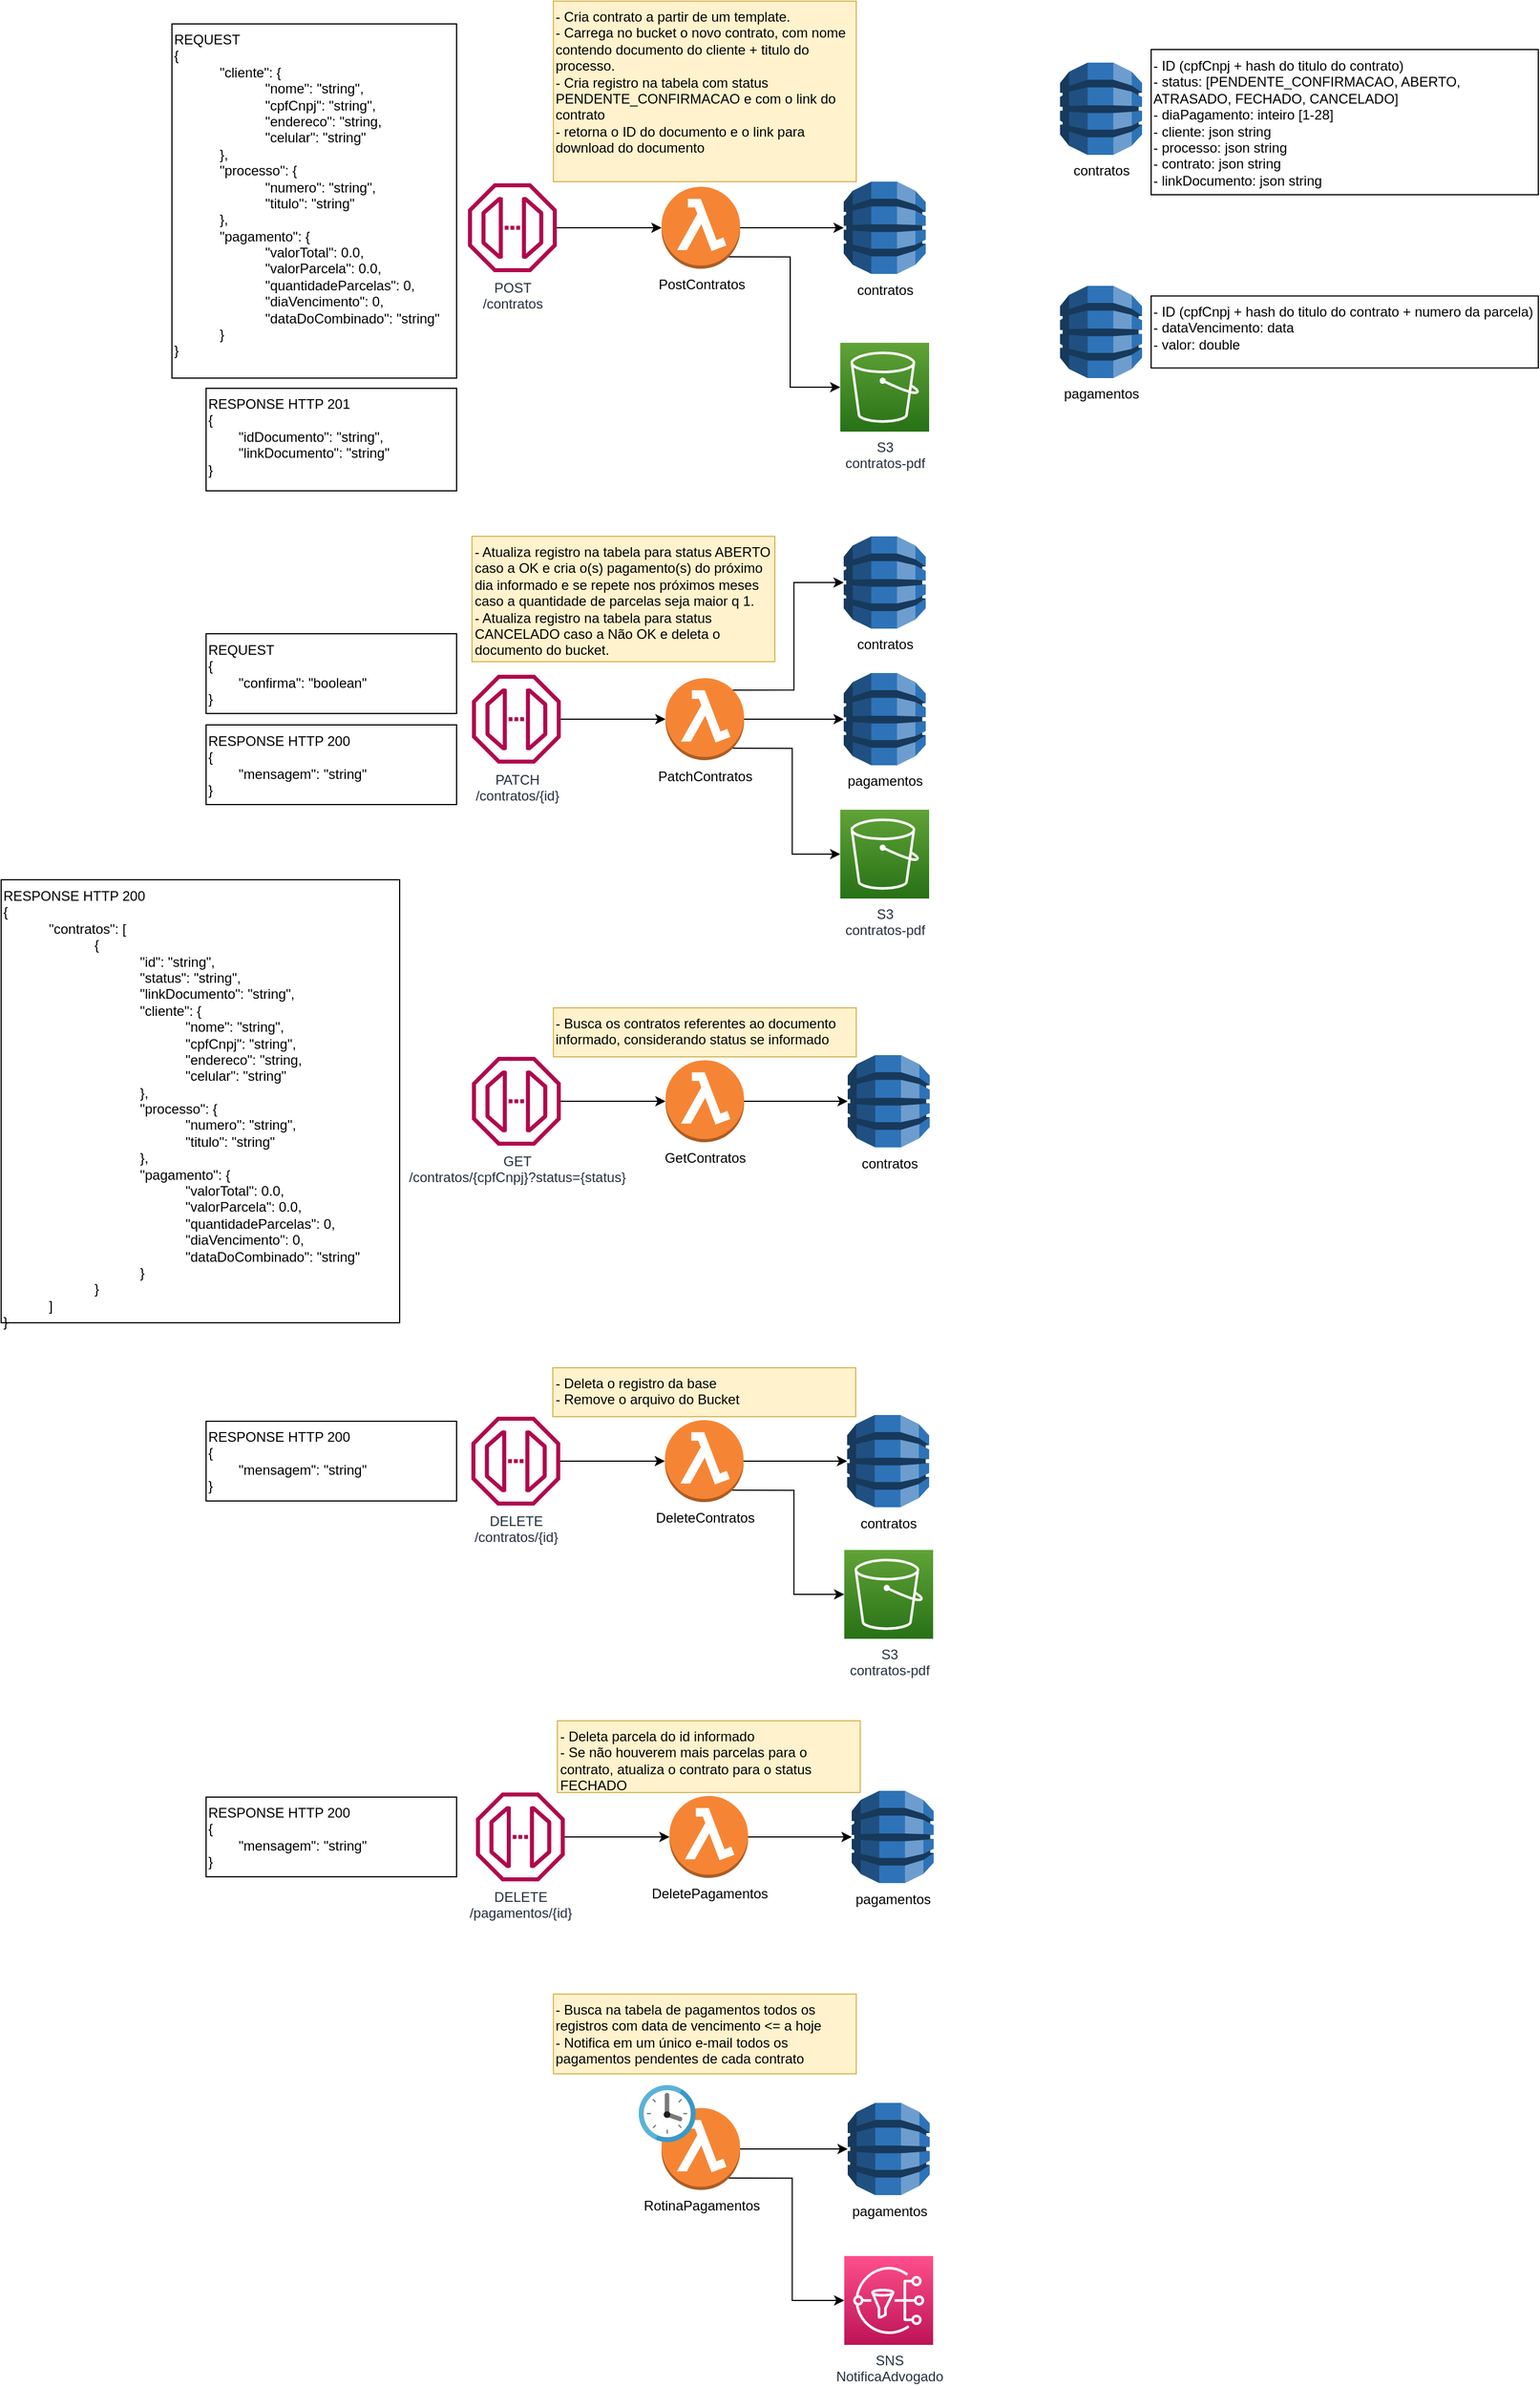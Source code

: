 <mxfile version="20.6.0" type="device"><diagram id="jhlSBFJgIuNwSkGEUQfC" name="Arquitetura"><mxGraphModel dx="2181" dy="1978" grid="1" gridSize="10" guides="1" tooltips="1" connect="1" arrows="1" fold="1" page="1" pageScale="1" pageWidth="827" pageHeight="1169" math="0" shadow="0"><root><mxCell id="0"/><mxCell id="1" parent="0"/><mxCell id="ltzRcMcCTRwKxBq_IhQP-3" style="edgeStyle=orthogonalEdgeStyle;rounded=0;orthogonalLoop=1;jettySize=auto;html=1;entryX=0;entryY=0.5;entryDx=0;entryDy=0;entryPerimeter=0;" edge="1" parent="1" source="ltzRcMcCTRwKxBq_IhQP-1" target="ltzRcMcCTRwKxBq_IhQP-2"><mxGeometry relative="1" as="geometry"/></mxCell><mxCell id="ltzRcMcCTRwKxBq_IhQP-1" value="POST&lt;br&gt;/contratos" style="sketch=0;outlineConnect=0;fontColor=#232F3E;gradientColor=none;fillColor=#B0084D;strokeColor=none;dashed=0;verticalLabelPosition=bottom;verticalAlign=top;align=center;html=1;fontSize=12;fontStyle=0;aspect=fixed;pointerEvents=1;shape=mxgraph.aws4.endpoint;" vertex="1" parent="1"><mxGeometry x="190" y="120" width="78" height="78" as="geometry"/></mxCell><mxCell id="ltzRcMcCTRwKxBq_IhQP-5" style="edgeStyle=orthogonalEdgeStyle;rounded=0;orthogonalLoop=1;jettySize=auto;html=1;exitX=1;exitY=0.5;exitDx=0;exitDy=0;exitPerimeter=0;entryX=0;entryY=0.5;entryDx=0;entryDy=0;entryPerimeter=0;" edge="1" parent="1" source="ltzRcMcCTRwKxBq_IhQP-2" target="ltzRcMcCTRwKxBq_IhQP-4"><mxGeometry relative="1" as="geometry"/></mxCell><mxCell id="ltzRcMcCTRwKxBq_IhQP-9" style="edgeStyle=orthogonalEdgeStyle;rounded=0;orthogonalLoop=1;jettySize=auto;html=1;exitX=0.855;exitY=0.855;exitDx=0;exitDy=0;exitPerimeter=0;entryX=0;entryY=0.5;entryDx=0;entryDy=0;entryPerimeter=0;" edge="1" parent="1" source="ltzRcMcCTRwKxBq_IhQP-2" target="ltzRcMcCTRwKxBq_IhQP-10"><mxGeometry relative="1" as="geometry"><mxPoint x="517" y="309.0" as="targetPoint"/></mxGeometry></mxCell><mxCell id="ltzRcMcCTRwKxBq_IhQP-2" value="PostContratos" style="outlineConnect=0;dashed=0;verticalLabelPosition=bottom;verticalAlign=top;align=center;html=1;shape=mxgraph.aws3.lambda_function;fillColor=#F58534;gradientColor=none;" vertex="1" parent="1"><mxGeometry x="360" y="123" width="69" height="72" as="geometry"/></mxCell><mxCell id="ltzRcMcCTRwKxBq_IhQP-4" value="contratos" style="outlineConnect=0;dashed=0;verticalLabelPosition=bottom;verticalAlign=top;align=center;html=1;shape=mxgraph.aws3.dynamo_db;fillColor=#2E73B8;gradientColor=none;" vertex="1" parent="1"><mxGeometry x="520" y="118.5" width="72" height="81" as="geometry"/></mxCell><mxCell id="ltzRcMcCTRwKxBq_IhQP-6" value="&lt;div&gt;REQUEST&lt;/div&gt;&lt;div&gt;{&lt;/div&gt;&lt;blockquote style=&quot;margin: 0 0 0 40px; border: none; padding: 0px;&quot;&gt;&lt;div&gt;&quot;cliente&quot;: {&lt;/div&gt;&lt;/blockquote&gt;&lt;blockquote style=&quot;margin: 0 0 0 40px; border: none; padding: 0px;&quot;&gt;&lt;blockquote style=&quot;margin: 0 0 0 40px; border: none; padding: 0px;&quot;&gt;&lt;div&gt;&quot;nome&quot;: &quot;string&quot;,&lt;/div&gt;&lt;/blockquote&gt;&lt;blockquote style=&quot;margin: 0 0 0 40px; border: none; padding: 0px;&quot;&gt;&lt;div&gt;&quot;cpfCnpj&quot;: &quot;string&quot;,&lt;/div&gt;&lt;/blockquote&gt;&lt;blockquote style=&quot;margin: 0 0 0 40px; border: none; padding: 0px;&quot;&gt;&lt;div&gt;&quot;endereco&quot;: &quot;string,&lt;/div&gt;&lt;/blockquote&gt;&lt;blockquote style=&quot;margin: 0 0 0 40px; border: none; padding: 0px;&quot;&gt;&lt;div&gt;&quot;celular&quot;: &quot;string&quot;&lt;/div&gt;&lt;/blockquote&gt;&lt;/blockquote&gt;&lt;blockquote style=&quot;margin: 0 0 0 40px; border: none; padding: 0px;&quot;&gt;&lt;div&gt;},&lt;/div&gt;&lt;div&gt;&quot;processo&quot;: {&lt;/div&gt;&lt;/blockquote&gt;&lt;blockquote style=&quot;margin: 0 0 0 40px; border: none; padding: 0px;&quot;&gt;&lt;blockquote style=&quot;margin: 0 0 0 40px; border: none; padding: 0px;&quot;&gt;&lt;div&gt;&quot;numero&quot;: &quot;string&quot;,&lt;/div&gt;&lt;/blockquote&gt;&lt;blockquote style=&quot;margin: 0 0 0 40px; border: none; padding: 0px;&quot;&gt;&lt;div&gt;&quot;titulo&quot;: &quot;string&quot;&lt;/div&gt;&lt;/blockquote&gt;&lt;/blockquote&gt;&lt;blockquote style=&quot;margin: 0 0 0 40px; border: none; padding: 0px;&quot;&gt;&lt;div&gt;},&lt;/div&gt;&lt;div&gt;&quot;pagamento&quot;: {&lt;/div&gt;&lt;/blockquote&gt;&lt;blockquote style=&quot;margin: 0 0 0 40px; border: none; padding: 0px;&quot;&gt;&lt;blockquote style=&quot;margin: 0 0 0 40px; border: none; padding: 0px;&quot;&gt;&lt;div&gt;&quot;valorTotal&quot;: 0.0,&lt;/div&gt;&lt;/blockquote&gt;&lt;blockquote style=&quot;margin: 0 0 0 40px; border: none; padding: 0px;&quot;&gt;&lt;div&gt;&quot;valorParcela&quot;: 0.0,&lt;/div&gt;&lt;/blockquote&gt;&lt;blockquote style=&quot;margin: 0 0 0 40px; border: none; padding: 0px;&quot;&gt;&lt;div&gt;&quot;quantidadeParcelas&quot;: 0,&lt;/div&gt;&lt;/blockquote&gt;&lt;blockquote style=&quot;margin: 0 0 0 40px; border: none; padding: 0px;&quot;&gt;&lt;div&gt;&quot;diaVencimento&quot;: 0,&lt;/div&gt;&lt;/blockquote&gt;&lt;blockquote style=&quot;margin: 0 0 0 40px; border: none; padding: 0px;&quot;&gt;&lt;div&gt;&quot;dataDoCombinado&quot;: &quot;string&quot;&lt;/div&gt;&lt;/blockquote&gt;&lt;/blockquote&gt;&lt;blockquote style=&quot;margin: 0 0 0 40px; border: none; padding: 0px;&quot;&gt;&lt;div&gt;}&lt;/div&gt;&lt;/blockquote&gt;&lt;div&gt;}&lt;/div&gt;" style="rounded=0;whiteSpace=wrap;html=1;align=left;verticalAlign=top;" vertex="1" parent="1"><mxGeometry x="-70" y="-20" width="250" height="311" as="geometry"/></mxCell><mxCell id="ltzRcMcCTRwKxBq_IhQP-7" value="- ID (cpfCnpj + hash do titulo do contrato)&lt;br&gt;- status: [PENDENTE_CONFIRMACAO, ABERTO, ATRASADO, FECHADO, CANCELADO]&lt;br&gt;- diaPagamento: inteiro [1-28]&lt;br&gt;- cliente: json string&lt;br&gt;- processo: json string&lt;br&gt;- contrato: json string&amp;nbsp;&lt;br&gt;- linkDocumento: json string" style="rounded=0;whiteSpace=wrap;html=1;align=left;verticalAlign=top;" vertex="1" parent="1"><mxGeometry x="790" y="2.5" width="340" height="127.5" as="geometry"/></mxCell><mxCell id="ltzRcMcCTRwKxBq_IhQP-10" value="S3&lt;br&gt;contratos-pdf" style="sketch=0;points=[[0,0,0],[0.25,0,0],[0.5,0,0],[0.75,0,0],[1,0,0],[0,1,0],[0.25,1,0],[0.5,1,0],[0.75,1,0],[1,1,0],[0,0.25,0],[0,0.5,0],[0,0.75,0],[1,0.25,0],[1,0.5,0],[1,0.75,0]];outlineConnect=0;fontColor=#232F3E;gradientColor=#60A337;gradientDirection=north;fillColor=#277116;strokeColor=#ffffff;dashed=0;verticalLabelPosition=bottom;verticalAlign=top;align=center;html=1;fontSize=12;fontStyle=0;aspect=fixed;shape=mxgraph.aws4.resourceIcon;resIcon=mxgraph.aws4.s3;" vertex="1" parent="1"><mxGeometry x="517" y="260" width="78" height="78" as="geometry"/></mxCell><mxCell id="ltzRcMcCTRwKxBq_IhQP-11" style="edgeStyle=orthogonalEdgeStyle;rounded=0;orthogonalLoop=1;jettySize=auto;html=1;entryX=0;entryY=0.5;entryDx=0;entryDy=0;entryPerimeter=0;" edge="1" parent="1" source="ltzRcMcCTRwKxBq_IhQP-12" target="ltzRcMcCTRwKxBq_IhQP-14"><mxGeometry relative="1" as="geometry"/></mxCell><mxCell id="ltzRcMcCTRwKxBq_IhQP-12" value="PATCH&lt;br&gt;/contratos/{id}" style="sketch=0;outlineConnect=0;fontColor=#232F3E;gradientColor=none;fillColor=#B0084D;strokeColor=none;dashed=0;verticalLabelPosition=bottom;verticalAlign=top;align=center;html=1;fontSize=12;fontStyle=0;aspect=fixed;pointerEvents=1;shape=mxgraph.aws4.endpoint;" vertex="1" parent="1"><mxGeometry x="193.5" y="551.5" width="78" height="78" as="geometry"/></mxCell><mxCell id="ltzRcMcCTRwKxBq_IhQP-13" style="edgeStyle=orthogonalEdgeStyle;rounded=0;orthogonalLoop=1;jettySize=auto;html=1;exitX=0.855;exitY=0.145;exitDx=0;exitDy=0;exitPerimeter=0;entryX=0;entryY=0.5;entryDx=0;entryDy=0;entryPerimeter=0;" edge="1" parent="1" source="ltzRcMcCTRwKxBq_IhQP-14" target="ltzRcMcCTRwKxBq_IhQP-15"><mxGeometry relative="1" as="geometry"/></mxCell><mxCell id="ltzRcMcCTRwKxBq_IhQP-17" style="edgeStyle=orthogonalEdgeStyle;rounded=0;orthogonalLoop=1;jettySize=auto;html=1;exitX=0.855;exitY=0.855;exitDx=0;exitDy=0;exitPerimeter=0;entryX=0;entryY=0.5;entryDx=0;entryDy=0;entryPerimeter=0;" edge="1" parent="1" source="ltzRcMcCTRwKxBq_IhQP-14" target="ltzRcMcCTRwKxBq_IhQP-16"><mxGeometry relative="1" as="geometry"/></mxCell><mxCell id="ltzRcMcCTRwKxBq_IhQP-50" style="edgeStyle=orthogonalEdgeStyle;rounded=0;orthogonalLoop=1;jettySize=auto;html=1;exitX=1;exitY=0.5;exitDx=0;exitDy=0;exitPerimeter=0;entryX=0;entryY=0.5;entryDx=0;entryDy=0;entryPerimeter=0;" edge="1" parent="1" source="ltzRcMcCTRwKxBq_IhQP-14" target="ltzRcMcCTRwKxBq_IhQP-49"><mxGeometry relative="1" as="geometry"/></mxCell><mxCell id="ltzRcMcCTRwKxBq_IhQP-14" value="PatchContratos" style="outlineConnect=0;dashed=0;verticalLabelPosition=bottom;verticalAlign=top;align=center;html=1;shape=mxgraph.aws3.lambda_function;fillColor=#F58534;gradientColor=none;" vertex="1" parent="1"><mxGeometry x="363.5" y="554.5" width="69" height="72" as="geometry"/></mxCell><mxCell id="ltzRcMcCTRwKxBq_IhQP-15" value="contratos" style="outlineConnect=0;dashed=0;verticalLabelPosition=bottom;verticalAlign=top;align=center;html=1;shape=mxgraph.aws3.dynamo_db;fillColor=#2E73B8;gradientColor=none;" vertex="1" parent="1"><mxGeometry x="520" y="430" width="72" height="81" as="geometry"/></mxCell><mxCell id="ltzRcMcCTRwKxBq_IhQP-16" value="S3&lt;br&gt;contratos-pdf" style="sketch=0;points=[[0,0,0],[0.25,0,0],[0.5,0,0],[0.75,0,0],[1,0,0],[0,1,0],[0.25,1,0],[0.5,1,0],[0.75,1,0],[1,1,0],[0,0.25,0],[0,0.5,0],[0,0.75,0],[1,0.25,0],[1,0.5,0],[1,0.75,0]];outlineConnect=0;fontColor=#232F3E;gradientColor=#60A337;gradientDirection=north;fillColor=#277116;strokeColor=#ffffff;dashed=0;verticalLabelPosition=bottom;verticalAlign=top;align=center;html=1;fontSize=12;fontStyle=0;aspect=fixed;shape=mxgraph.aws4.resourceIcon;resIcon=mxgraph.aws4.s3;" vertex="1" parent="1"><mxGeometry x="517" y="670" width="78" height="78" as="geometry"/></mxCell><mxCell id="ltzRcMcCTRwKxBq_IhQP-18" value="- Cria contrato a partir de um template.&lt;br&gt;- Carrega no bucket o novo contrato, com nome contendo documento do cliente + titulo do processo.&lt;br&gt;- Cria registro na tabela com status PENDENTE_CONFIRMACAO e com o link do contrato&lt;br&gt;- retorna o ID do documento e o link para download do documento" style="rounded=0;whiteSpace=wrap;html=1;fillColor=#fff2cc;strokeColor=#d6b656;align=left;verticalAlign=top;" vertex="1" parent="1"><mxGeometry x="265" y="-40" width="266" height="158.5" as="geometry"/></mxCell><mxCell id="ltzRcMcCTRwKxBq_IhQP-19" value="&lt;div&gt;RESPONSE HTTP 201&lt;/div&gt;&lt;div&gt;{&lt;/div&gt;&lt;div&gt;&lt;span style=&quot;white-space: pre;&quot;&gt;&#9;&lt;/span&gt;&quot;idDocumento&quot;: &quot;string&quot;,&lt;br&gt;&lt;/div&gt;&lt;div&gt;&lt;span style=&quot;white-space: pre;&quot;&gt;&#9;&lt;/span&gt;&quot;linkDocumento&quot;: &quot;string&quot;&lt;/div&gt;&lt;div&gt;}&lt;/div&gt;" style="rounded=0;whiteSpace=wrap;html=1;align=left;verticalAlign=top;" vertex="1" parent="1"><mxGeometry x="-40" y="300" width="220" height="90" as="geometry"/></mxCell><mxCell id="ltzRcMcCTRwKxBq_IhQP-20" value="contratos" style="outlineConnect=0;dashed=0;verticalLabelPosition=bottom;verticalAlign=top;align=center;html=1;shape=mxgraph.aws3.dynamo_db;fillColor=#2E73B8;gradientColor=none;" vertex="1" parent="1"><mxGeometry x="710" y="14" width="72" height="81" as="geometry"/></mxCell><mxCell id="ltzRcMcCTRwKxBq_IhQP-21" value="- Atualiza registro na tabela para status ABERTO caso a OK e cria o(s) pagamento(s) do próximo dia informado e se repete nos próximos meses caso a quantidade de parcelas seja maior q 1.&lt;br&gt;- Atualiza registro na tabela para status CANCELADO caso a Não OK e deleta o documento do bucket." style="rounded=0;whiteSpace=wrap;html=1;fillColor=#fff2cc;strokeColor=#d6b656;align=left;verticalAlign=top;" vertex="1" parent="1"><mxGeometry x="193.5" y="430" width="266" height="110" as="geometry"/></mxCell><mxCell id="ltzRcMcCTRwKxBq_IhQP-22" value="&lt;div&gt;REQUEST&lt;/div&gt;&lt;div&gt;{&lt;/div&gt;&lt;div&gt;&lt;span style=&quot;white-space: pre;&quot;&gt;&#9;&lt;/span&gt;&quot;confirma&quot;: &quot;boolean&quot;&lt;br&gt;&lt;/div&gt;&lt;div&gt;}&lt;/div&gt;" style="rounded=0;whiteSpace=wrap;html=1;align=left;verticalAlign=top;" vertex="1" parent="1"><mxGeometry x="-40" y="515.5" width="220" height="70" as="geometry"/></mxCell><mxCell id="ltzRcMcCTRwKxBq_IhQP-23" value="&lt;div&gt;RESPONSE HTTP 200&lt;/div&gt;&lt;div&gt;{&lt;/div&gt;&lt;div&gt;&lt;span style=&quot;white-space: pre;&quot;&gt;&#9;&lt;/span&gt;&quot;mensagem&quot;: &quot;string&quot;&lt;br&gt;&lt;/div&gt;&lt;div&gt;}&lt;/div&gt;" style="rounded=0;whiteSpace=wrap;html=1;align=left;verticalAlign=top;" vertex="1" parent="1"><mxGeometry x="-40" y="595.5" width="220" height="70" as="geometry"/></mxCell><mxCell id="ltzRcMcCTRwKxBq_IhQP-28" style="edgeStyle=orthogonalEdgeStyle;rounded=0;orthogonalLoop=1;jettySize=auto;html=1;exitX=1;exitY=0.5;exitDx=0;exitDy=0;exitPerimeter=0;entryX=0;entryY=0.5;entryDx=0;entryDy=0;entryPerimeter=0;" edge="1" parent="1" source="ltzRcMcCTRwKxBq_IhQP-24" target="ltzRcMcCTRwKxBq_IhQP-27"><mxGeometry relative="1" as="geometry"/></mxCell><mxCell id="ltzRcMcCTRwKxBq_IhQP-24" value="GetContratos" style="outlineConnect=0;dashed=0;verticalLabelPosition=bottom;verticalAlign=top;align=center;html=1;shape=mxgraph.aws3.lambda_function;fillColor=#F58534;gradientColor=none;" vertex="1" parent="1"><mxGeometry x="363.5" y="890" width="69" height="72" as="geometry"/></mxCell><mxCell id="ltzRcMcCTRwKxBq_IhQP-26" style="edgeStyle=orthogonalEdgeStyle;rounded=0;orthogonalLoop=1;jettySize=auto;html=1;entryX=0;entryY=0.5;entryDx=0;entryDy=0;entryPerimeter=0;" edge="1" parent="1" source="ltzRcMcCTRwKxBq_IhQP-25" target="ltzRcMcCTRwKxBq_IhQP-24"><mxGeometry relative="1" as="geometry"/></mxCell><mxCell id="ltzRcMcCTRwKxBq_IhQP-25" value="GET&lt;br&gt;/contratos/{cpfCnpj}?status={status}" style="sketch=0;outlineConnect=0;fontColor=#232F3E;gradientColor=none;fillColor=#B0084D;strokeColor=none;dashed=0;verticalLabelPosition=bottom;verticalAlign=top;align=center;html=1;fontSize=12;fontStyle=0;aspect=fixed;pointerEvents=1;shape=mxgraph.aws4.endpoint;" vertex="1" parent="1"><mxGeometry x="193.5" y="887" width="78" height="78" as="geometry"/></mxCell><mxCell id="ltzRcMcCTRwKxBq_IhQP-27" value="contratos" style="outlineConnect=0;dashed=0;verticalLabelPosition=bottom;verticalAlign=top;align=center;html=1;shape=mxgraph.aws3.dynamo_db;fillColor=#2E73B8;gradientColor=none;" vertex="1" parent="1"><mxGeometry x="523.5" y="885.5" width="72" height="81" as="geometry"/></mxCell><mxCell id="ltzRcMcCTRwKxBq_IhQP-29" value="- Busca os contratos referentes ao documento informado, considerando status se informado" style="rounded=0;whiteSpace=wrap;html=1;fillColor=#fff2cc;strokeColor=#d6b656;align=left;verticalAlign=top;" vertex="1" parent="1"><mxGeometry x="265" y="844" width="266" height="43" as="geometry"/></mxCell><mxCell id="ltzRcMcCTRwKxBq_IhQP-31" value="&lt;div&gt;RESPONSE HTTP 200&lt;/div&gt;&lt;div&gt;{&lt;/div&gt;&lt;blockquote style=&quot;margin: 0 0 0 40px; border: none; padding: 0px;&quot;&gt;&lt;div&gt;&quot;contratos&quot;: [&lt;/div&gt;&lt;/blockquote&gt;&lt;blockquote style=&quot;margin: 0 0 0 40px; border: none; padding: 0px;&quot;&gt;&lt;blockquote style=&quot;margin: 0 0 0 40px; border: none; padding: 0px;&quot;&gt;&lt;div&gt;&lt;span style=&quot;background-color: initial;&quot;&gt;{&lt;/span&gt;&lt;/div&gt;&lt;div&gt;&lt;span style=&quot;background-color: initial;&quot;&gt;&lt;span style=&quot;&quot;&gt;&lt;span style=&quot;&quot;&gt;&#9;&lt;/span&gt;    &lt;span style=&quot;white-space: pre;&quot;&gt;&#9;&amp;nbsp;&lt;/span&gt;&amp;nbsp; &amp;nbsp;&quot;id&quot;: &quot;string&quot;,&lt;/span&gt;&lt;/span&gt;&lt;/div&gt;&lt;div&gt;&lt;span style=&quot;background-color: initial;&quot;&gt;&lt;span style=&quot;&quot;&gt;&lt;span style=&quot;&quot;&gt;&#9;&lt;/span&gt;    &lt;span style=&quot;white-space: pre;&quot;&gt;&#9;&lt;/span&gt;&amp;nbsp; &amp;nbsp; &quot;status&quot;: &quot;string&quot;,&#9;&lt;/span&gt;&amp;nbsp;&lt;/span&gt;&lt;/div&gt;&lt;div&gt;&lt;span style=&quot;background-color: initial;&quot;&gt;&lt;span style=&quot;white-space: pre;&quot;&gt;&#9;&lt;/span&gt;&amp;nbsp; &amp;nbsp; &quot;linkDocumento&quot;: &quot;string&quot;,&amp;nbsp;&amp;nbsp;&amp;nbsp;&lt;br&gt;&lt;/span&gt;&lt;/div&gt;&lt;/blockquote&gt;&lt;blockquote style=&quot;margin: 0 0 0 40px; border: none; padding: 0px;&quot;&gt;&lt;blockquote style=&quot;margin: 0px 0px 0px 40px; border: none; padding: 0px;&quot;&gt;&quot;cliente&quot;: {&lt;/blockquote&gt;&lt;/blockquote&gt;&lt;blockquote style=&quot;margin: 0 0 0 40px; border: none; padding: 0px;&quot;&gt;&lt;blockquote style=&quot;margin: 0px 0px 0px 40px; border: none; padding: 0px;&quot;&gt;&lt;blockquote style=&quot;margin: 0px 0px 0px 40px; border: none; padding: 0px;&quot;&gt;&quot;nome&quot;: &quot;string&quot;,&lt;/blockquote&gt;&lt;/blockquote&gt;&lt;/blockquote&gt;&lt;blockquote style=&quot;margin: 0 0 0 40px; border: none; padding: 0px;&quot;&gt;&lt;blockquote style=&quot;margin: 0px 0px 0px 40px; border: none; padding: 0px;&quot;&gt;&lt;blockquote style=&quot;margin: 0px 0px 0px 40px; border: none; padding: 0px;&quot;&gt;&quot;cpfCnpj&quot;: &quot;string&quot;,&lt;/blockquote&gt;&lt;/blockquote&gt;&lt;/blockquote&gt;&lt;blockquote style=&quot;margin: 0 0 0 40px; border: none; padding: 0px;&quot;&gt;&lt;blockquote style=&quot;margin: 0px 0px 0px 40px; border: none; padding: 0px;&quot;&gt;&lt;blockquote style=&quot;margin: 0px 0px 0px 40px; border: none; padding: 0px;&quot;&gt;&quot;endereco&quot;: &quot;string,&lt;/blockquote&gt;&lt;/blockquote&gt;&lt;/blockquote&gt;&lt;blockquote style=&quot;margin: 0 0 0 40px; border: none; padding: 0px;&quot;&gt;&lt;blockquote style=&quot;margin: 0px 0px 0px 40px; border: none; padding: 0px;&quot;&gt;&lt;blockquote style=&quot;margin: 0px 0px 0px 40px; border: none; padding: 0px;&quot;&gt;&quot;celular&quot;: &quot;string&quot;&lt;/blockquote&gt;&lt;/blockquote&gt;&lt;/blockquote&gt;&lt;blockquote style=&quot;margin: 0 0 0 40px; border: none; padding: 0px;&quot;&gt;&lt;blockquote style=&quot;margin: 0px 0px 0px 40px; border: none; padding: 0px;&quot;&gt;&lt;div&gt;},&lt;/div&gt;&lt;/blockquote&gt;&lt;/blockquote&gt;&lt;blockquote style=&quot;margin: 0 0 0 40px; border: none; padding: 0px;&quot;&gt;&lt;blockquote style=&quot;margin: 0px 0px 0px 40px; border: none; padding: 0px;&quot;&gt;&lt;div&gt;&quot;processo&quot;: {&lt;/div&gt;&lt;/blockquote&gt;&lt;/blockquote&gt;&lt;blockquote style=&quot;margin: 0 0 0 40px; border: none; padding: 0px;&quot;&gt;&lt;blockquote style=&quot;margin: 0px 0px 0px 40px; border: none; padding: 0px;&quot;&gt;&lt;blockquote style=&quot;margin: 0px 0px 0px 40px; border: none; padding: 0px;&quot;&gt;&quot;numero&quot;: &quot;string&quot;,&lt;/blockquote&gt;&lt;/blockquote&gt;&lt;/blockquote&gt;&lt;blockquote style=&quot;margin: 0 0 0 40px; border: none; padding: 0px;&quot;&gt;&lt;blockquote style=&quot;margin: 0px 0px 0px 40px; border: none; padding: 0px;&quot;&gt;&lt;blockquote style=&quot;margin: 0px 0px 0px 40px; border: none; padding: 0px;&quot;&gt;&quot;titulo&quot;: &quot;string&quot;&lt;/blockquote&gt;&lt;/blockquote&gt;&lt;/blockquote&gt;&lt;blockquote style=&quot;margin: 0 0 0 40px; border: none; padding: 0px;&quot;&gt;&lt;blockquote style=&quot;margin: 0px 0px 0px 40px; border: none; padding: 0px;&quot;&gt;&lt;div&gt;},&lt;/div&gt;&lt;/blockquote&gt;&lt;/blockquote&gt;&lt;blockquote style=&quot;margin: 0 0 0 40px; border: none; padding: 0px;&quot;&gt;&lt;blockquote style=&quot;margin: 0px 0px 0px 40px; border: none; padding: 0px;&quot;&gt;&lt;div&gt;&quot;pagamento&quot;: {&lt;/div&gt;&lt;/blockquote&gt;&lt;/blockquote&gt;&lt;blockquote style=&quot;margin: 0 0 0 40px; border: none; padding: 0px;&quot;&gt;&lt;blockquote style=&quot;margin: 0px 0px 0px 40px; border: none; padding: 0px;&quot;&gt;&lt;blockquote style=&quot;margin: 0px 0px 0px 40px; border: none; padding: 0px;&quot;&gt;&quot;valorTotal&quot;: 0.0,&lt;/blockquote&gt;&lt;/blockquote&gt;&lt;/blockquote&gt;&lt;blockquote style=&quot;margin: 0 0 0 40px; border: none; padding: 0px;&quot;&gt;&lt;blockquote style=&quot;margin: 0px 0px 0px 40px; border: none; padding: 0px;&quot;&gt;&lt;blockquote style=&quot;margin: 0px 0px 0px 40px; border: none; padding: 0px;&quot;&gt;&quot;valorParcela&quot;: 0.0,&lt;/blockquote&gt;&lt;/blockquote&gt;&lt;/blockquote&gt;&lt;blockquote style=&quot;margin: 0 0 0 40px; border: none; padding: 0px;&quot;&gt;&lt;blockquote style=&quot;margin: 0px 0px 0px 40px; border: none; padding: 0px;&quot;&gt;&lt;blockquote style=&quot;margin: 0px 0px 0px 40px; border: none; padding: 0px;&quot;&gt;&quot;quantidadeParcelas&quot;: 0,&lt;/blockquote&gt;&lt;/blockquote&gt;&lt;/blockquote&gt;&lt;blockquote style=&quot;margin: 0 0 0 40px; border: none; padding: 0px;&quot;&gt;&lt;blockquote style=&quot;margin: 0px 0px 0px 40px; border: none; padding: 0px;&quot;&gt;&lt;blockquote style=&quot;margin: 0px 0px 0px 40px; border: none; padding: 0px;&quot;&gt;&quot;diaVencimento&quot;: 0,&lt;/blockquote&gt;&lt;/blockquote&gt;&lt;/blockquote&gt;&lt;blockquote style=&quot;margin: 0 0 0 40px; border: none; padding: 0px;&quot;&gt;&lt;blockquote style=&quot;margin: 0px 0px 0px 40px; border: none; padding: 0px;&quot;&gt;&lt;blockquote style=&quot;margin: 0px 0px 0px 40px; border: none; padding: 0px;&quot;&gt;&quot;dataDoCombinado&quot;: &quot;string&quot;&lt;/blockquote&gt;&lt;/blockquote&gt;&lt;/blockquote&gt;&lt;blockquote style=&quot;margin: 0 0 0 40px; border: none; padding: 0px;&quot;&gt;&lt;blockquote style=&quot;margin: 0px 0px 0px 40px; border: none; padding: 0px;&quot;&gt;}&lt;/blockquote&gt;&lt;/blockquote&gt;&lt;blockquote style=&quot;margin: 0 0 0 40px; border: none; padding: 0px;&quot;&gt;&lt;div&gt;}&lt;/div&gt;&lt;/blockquote&gt;&lt;/blockquote&gt;&lt;blockquote style=&quot;margin: 0 0 0 40px; border: none; padding: 0px;&quot;&gt;&lt;div&gt;]&lt;/div&gt;&lt;/blockquote&gt;&lt;div&gt;}&lt;/div&gt;" style="rounded=0;whiteSpace=wrap;html=1;align=left;verticalAlign=top;" vertex="1" parent="1"><mxGeometry x="-220" y="731.5" width="350" height="389" as="geometry"/></mxCell><mxCell id="ltzRcMcCTRwKxBq_IhQP-32" style="edgeStyle=orthogonalEdgeStyle;rounded=0;orthogonalLoop=1;jettySize=auto;html=1;exitX=1;exitY=0.5;exitDx=0;exitDy=0;exitPerimeter=0;entryX=0;entryY=0.5;entryDx=0;entryDy=0;entryPerimeter=0;" edge="1" parent="1" source="ltzRcMcCTRwKxBq_IhQP-33" target="ltzRcMcCTRwKxBq_IhQP-36"><mxGeometry relative="1" as="geometry"/></mxCell><mxCell id="ltzRcMcCTRwKxBq_IhQP-39" style="edgeStyle=orthogonalEdgeStyle;rounded=0;orthogonalLoop=1;jettySize=auto;html=1;exitX=0.855;exitY=0.855;exitDx=0;exitDy=0;exitPerimeter=0;entryX=0;entryY=0.5;entryDx=0;entryDy=0;entryPerimeter=0;" edge="1" parent="1" source="ltzRcMcCTRwKxBq_IhQP-33" target="ltzRcMcCTRwKxBq_IhQP-38"><mxGeometry relative="1" as="geometry"/></mxCell><mxCell id="ltzRcMcCTRwKxBq_IhQP-33" value="DeleteContratos" style="outlineConnect=0;dashed=0;verticalLabelPosition=bottom;verticalAlign=top;align=center;html=1;shape=mxgraph.aws3.lambda_function;fillColor=#F58534;gradientColor=none;" vertex="1" parent="1"><mxGeometry x="363" y="1206" width="69" height="72" as="geometry"/></mxCell><mxCell id="ltzRcMcCTRwKxBq_IhQP-34" style="edgeStyle=orthogonalEdgeStyle;rounded=0;orthogonalLoop=1;jettySize=auto;html=1;entryX=0;entryY=0.5;entryDx=0;entryDy=0;entryPerimeter=0;" edge="1" parent="1" source="ltzRcMcCTRwKxBq_IhQP-35" target="ltzRcMcCTRwKxBq_IhQP-33"><mxGeometry relative="1" as="geometry"/></mxCell><mxCell id="ltzRcMcCTRwKxBq_IhQP-35" value="DELETE&lt;br&gt;/contratos/{id}" style="sketch=0;outlineConnect=0;fontColor=#232F3E;gradientColor=none;fillColor=#B0084D;strokeColor=none;dashed=0;verticalLabelPosition=bottom;verticalAlign=top;align=center;html=1;fontSize=12;fontStyle=0;aspect=fixed;pointerEvents=1;shape=mxgraph.aws4.endpoint;" vertex="1" parent="1"><mxGeometry x="193" y="1203" width="78" height="78" as="geometry"/></mxCell><mxCell id="ltzRcMcCTRwKxBq_IhQP-36" value="contratos" style="outlineConnect=0;dashed=0;verticalLabelPosition=bottom;verticalAlign=top;align=center;html=1;shape=mxgraph.aws3.dynamo_db;fillColor=#2E73B8;gradientColor=none;" vertex="1" parent="1"><mxGeometry x="523" y="1201.5" width="72" height="81" as="geometry"/></mxCell><mxCell id="ltzRcMcCTRwKxBq_IhQP-37" value="- Deleta o registro da base&lt;br&gt;- Remove o arquivo do Bucket" style="rounded=0;whiteSpace=wrap;html=1;fillColor=#fff2cc;strokeColor=#d6b656;align=left;verticalAlign=top;" vertex="1" parent="1"><mxGeometry x="264.5" y="1160" width="266" height="43" as="geometry"/></mxCell><mxCell id="ltzRcMcCTRwKxBq_IhQP-38" value="S3&lt;br&gt;contratos-pdf" style="sketch=0;points=[[0,0,0],[0.25,0,0],[0.5,0,0],[0.75,0,0],[1,0,0],[0,1,0],[0.25,1,0],[0.5,1,0],[0.75,1,0],[1,1,0],[0,0.25,0],[0,0.5,0],[0,0.75,0],[1,0.25,0],[1,0.5,0],[1,0.75,0]];outlineConnect=0;fontColor=#232F3E;gradientColor=#60A337;gradientDirection=north;fillColor=#277116;strokeColor=#ffffff;dashed=0;verticalLabelPosition=bottom;verticalAlign=top;align=center;html=1;fontSize=12;fontStyle=0;aspect=fixed;shape=mxgraph.aws4.resourceIcon;resIcon=mxgraph.aws4.s3;" vertex="1" parent="1"><mxGeometry x="520.5" y="1320" width="78" height="78" as="geometry"/></mxCell><mxCell id="ltzRcMcCTRwKxBq_IhQP-40" value="&lt;div&gt;RESPONSE HTTP 200&lt;/div&gt;&lt;div&gt;{&lt;/div&gt;&lt;div&gt;&lt;span style=&quot;white-space: pre;&quot;&gt;&#9;&lt;/span&gt;&quot;mensagem&quot;: &quot;string&quot;&lt;br&gt;&lt;/div&gt;&lt;div&gt;}&lt;/div&gt;" style="rounded=0;whiteSpace=wrap;html=1;align=left;verticalAlign=top;" vertex="1" parent="1"><mxGeometry x="-40" y="1207" width="220" height="70" as="geometry"/></mxCell><mxCell id="ltzRcMcCTRwKxBq_IhQP-44" style="edgeStyle=orthogonalEdgeStyle;rounded=0;orthogonalLoop=1;jettySize=auto;html=1;exitX=1;exitY=0.5;exitDx=0;exitDy=0;exitPerimeter=0;entryX=0;entryY=0.5;entryDx=0;entryDy=0;entryPerimeter=0;" edge="1" parent="1" source="ltzRcMcCTRwKxBq_IhQP-41" target="ltzRcMcCTRwKxBq_IhQP-43"><mxGeometry relative="1" as="geometry"/></mxCell><mxCell id="ltzRcMcCTRwKxBq_IhQP-48" style="edgeStyle=orthogonalEdgeStyle;rounded=0;orthogonalLoop=1;jettySize=auto;html=1;exitX=0.855;exitY=0.855;exitDx=0;exitDy=0;exitPerimeter=0;entryX=0;entryY=0.5;entryDx=0;entryDy=0;entryPerimeter=0;" edge="1" parent="1" source="ltzRcMcCTRwKxBq_IhQP-41" target="ltzRcMcCTRwKxBq_IhQP-47"><mxGeometry relative="1" as="geometry"/></mxCell><mxCell id="ltzRcMcCTRwKxBq_IhQP-41" value="RotinaPagamentos" style="outlineConnect=0;dashed=0;verticalLabelPosition=bottom;verticalAlign=top;align=center;html=1;shape=mxgraph.aws3.lambda_function;fillColor=#F58534;gradientColor=none;" vertex="1" parent="1"><mxGeometry x="360" y="1810" width="69" height="72" as="geometry"/></mxCell><mxCell id="ltzRcMcCTRwKxBq_IhQP-42" value="" style="sketch=0;aspect=fixed;html=1;points=[];align=center;image;fontSize=12;image=img/lib/mscae/Clock.svg;" vertex="1" parent="1"><mxGeometry x="340" y="1790" width="50" height="50" as="geometry"/></mxCell><mxCell id="ltzRcMcCTRwKxBq_IhQP-43" value="pagamentos" style="outlineConnect=0;dashed=0;verticalLabelPosition=bottom;verticalAlign=top;align=center;html=1;shape=mxgraph.aws3.dynamo_db;fillColor=#2E73B8;gradientColor=none;" vertex="1" parent="1"><mxGeometry x="523.5" y="1805.5" width="72" height="81" as="geometry"/></mxCell><mxCell id="ltzRcMcCTRwKxBq_IhQP-45" value="- Busca na tabela de pagamentos todos os registros com data de vencimento &amp;lt;= a hoje&lt;br&gt;- Notifica em um único e-mail todos os pagamentos pendentes de cada contrato" style="rounded=0;whiteSpace=wrap;html=1;fillColor=#fff2cc;strokeColor=#d6b656;align=left;verticalAlign=top;" vertex="1" parent="1"><mxGeometry x="265" y="1710" width="266" height="70" as="geometry"/></mxCell><mxCell id="ltzRcMcCTRwKxBq_IhQP-47" value="SNS&lt;br&gt;NotificaAdvogado" style="sketch=0;points=[[0,0,0],[0.25,0,0],[0.5,0,0],[0.75,0,0],[1,0,0],[0,1,0],[0.25,1,0],[0.5,1,0],[0.75,1,0],[1,1,0],[0,0.25,0],[0,0.5,0],[0,0.75,0],[1,0.25,0],[1,0.5,0],[1,0.75,0]];outlineConnect=0;fontColor=#232F3E;gradientColor=#FF4F8B;gradientDirection=north;fillColor=#BC1356;strokeColor=#ffffff;dashed=0;verticalLabelPosition=bottom;verticalAlign=top;align=center;html=1;fontSize=12;fontStyle=0;aspect=fixed;shape=mxgraph.aws4.resourceIcon;resIcon=mxgraph.aws4.sns;" vertex="1" parent="1"><mxGeometry x="520.5" y="1940" width="78" height="78" as="geometry"/></mxCell><mxCell id="ltzRcMcCTRwKxBq_IhQP-49" value="pagamentos" style="outlineConnect=0;dashed=0;verticalLabelPosition=bottom;verticalAlign=top;align=center;html=1;shape=mxgraph.aws3.dynamo_db;fillColor=#2E73B8;gradientColor=none;" vertex="1" parent="1"><mxGeometry x="520" y="550" width="72" height="81" as="geometry"/></mxCell><mxCell id="ltzRcMcCTRwKxBq_IhQP-51" value="pagamentos" style="outlineConnect=0;dashed=0;verticalLabelPosition=bottom;verticalAlign=top;align=center;html=1;shape=mxgraph.aws3.dynamo_db;fillColor=#2E73B8;gradientColor=none;" vertex="1" parent="1"><mxGeometry x="710" y="210" width="72" height="81" as="geometry"/></mxCell><mxCell id="ltzRcMcCTRwKxBq_IhQP-52" value="- ID (cpfCnpj + hash do titulo do contrato + numero da parcela)&lt;br&gt;- dataVencimento: data&lt;br&gt;- valor: double" style="rounded=0;whiteSpace=wrap;html=1;align=left;verticalAlign=top;" vertex="1" parent="1"><mxGeometry x="790" y="218.87" width="340" height="63.25" as="geometry"/></mxCell><mxCell id="ltzRcMcCTRwKxBq_IhQP-53" style="edgeStyle=orthogonalEdgeStyle;rounded=0;orthogonalLoop=1;jettySize=auto;html=1;exitX=1;exitY=0.5;exitDx=0;exitDy=0;exitPerimeter=0;entryX=0;entryY=0.5;entryDx=0;entryDy=0;entryPerimeter=0;" edge="1" parent="1" source="ltzRcMcCTRwKxBq_IhQP-54" target="ltzRcMcCTRwKxBq_IhQP-57"><mxGeometry relative="1" as="geometry"/></mxCell><mxCell id="ltzRcMcCTRwKxBq_IhQP-54" value="DeletePagamentos" style="outlineConnect=0;dashed=0;verticalLabelPosition=bottom;verticalAlign=top;align=center;html=1;shape=mxgraph.aws3.lambda_function;fillColor=#F58534;gradientColor=none;" vertex="1" parent="1"><mxGeometry x="367" y="1536" width="69" height="72" as="geometry"/></mxCell><mxCell id="ltzRcMcCTRwKxBq_IhQP-55" style="edgeStyle=orthogonalEdgeStyle;rounded=0;orthogonalLoop=1;jettySize=auto;html=1;entryX=0;entryY=0.5;entryDx=0;entryDy=0;entryPerimeter=0;" edge="1" parent="1" source="ltzRcMcCTRwKxBq_IhQP-56" target="ltzRcMcCTRwKxBq_IhQP-54"><mxGeometry relative="1" as="geometry"/></mxCell><mxCell id="ltzRcMcCTRwKxBq_IhQP-56" value="DELETE&lt;br&gt;/pagamentos/{id}" style="sketch=0;outlineConnect=0;fontColor=#232F3E;gradientColor=none;fillColor=#B0084D;strokeColor=none;dashed=0;verticalLabelPosition=bottom;verticalAlign=top;align=center;html=1;fontSize=12;fontStyle=0;aspect=fixed;pointerEvents=1;shape=mxgraph.aws4.endpoint;" vertex="1" parent="1"><mxGeometry x="197" y="1533" width="78" height="78" as="geometry"/></mxCell><mxCell id="ltzRcMcCTRwKxBq_IhQP-57" value="pagamentos" style="outlineConnect=0;dashed=0;verticalLabelPosition=bottom;verticalAlign=top;align=center;html=1;shape=mxgraph.aws3.dynamo_db;fillColor=#2E73B8;gradientColor=none;" vertex="1" parent="1"><mxGeometry x="527" y="1531.5" width="72" height="81" as="geometry"/></mxCell><mxCell id="ltzRcMcCTRwKxBq_IhQP-58" value="- Deleta parcela do id informado&lt;br&gt;- Se não houverem mais parcelas para o contrato, atualiza o contrato para o status FECHADO" style="rounded=0;whiteSpace=wrap;html=1;fillColor=#fff2cc;strokeColor=#d6b656;align=left;verticalAlign=top;" vertex="1" parent="1"><mxGeometry x="268.5" y="1470" width="266" height="63" as="geometry"/></mxCell><mxCell id="ltzRcMcCTRwKxBq_IhQP-59" value="&lt;div&gt;RESPONSE HTTP 200&lt;/div&gt;&lt;div&gt;{&lt;/div&gt;&lt;div&gt;&lt;span style=&quot;white-space: pre;&quot;&gt;&#9;&lt;/span&gt;&quot;mensagem&quot;: &quot;string&quot;&lt;br&gt;&lt;/div&gt;&lt;div&gt;}&lt;/div&gt;" style="rounded=0;whiteSpace=wrap;html=1;align=left;verticalAlign=top;" vertex="1" parent="1"><mxGeometry x="-40" y="1537" width="220" height="70" as="geometry"/></mxCell></root></mxGraphModel></diagram></mxfile>